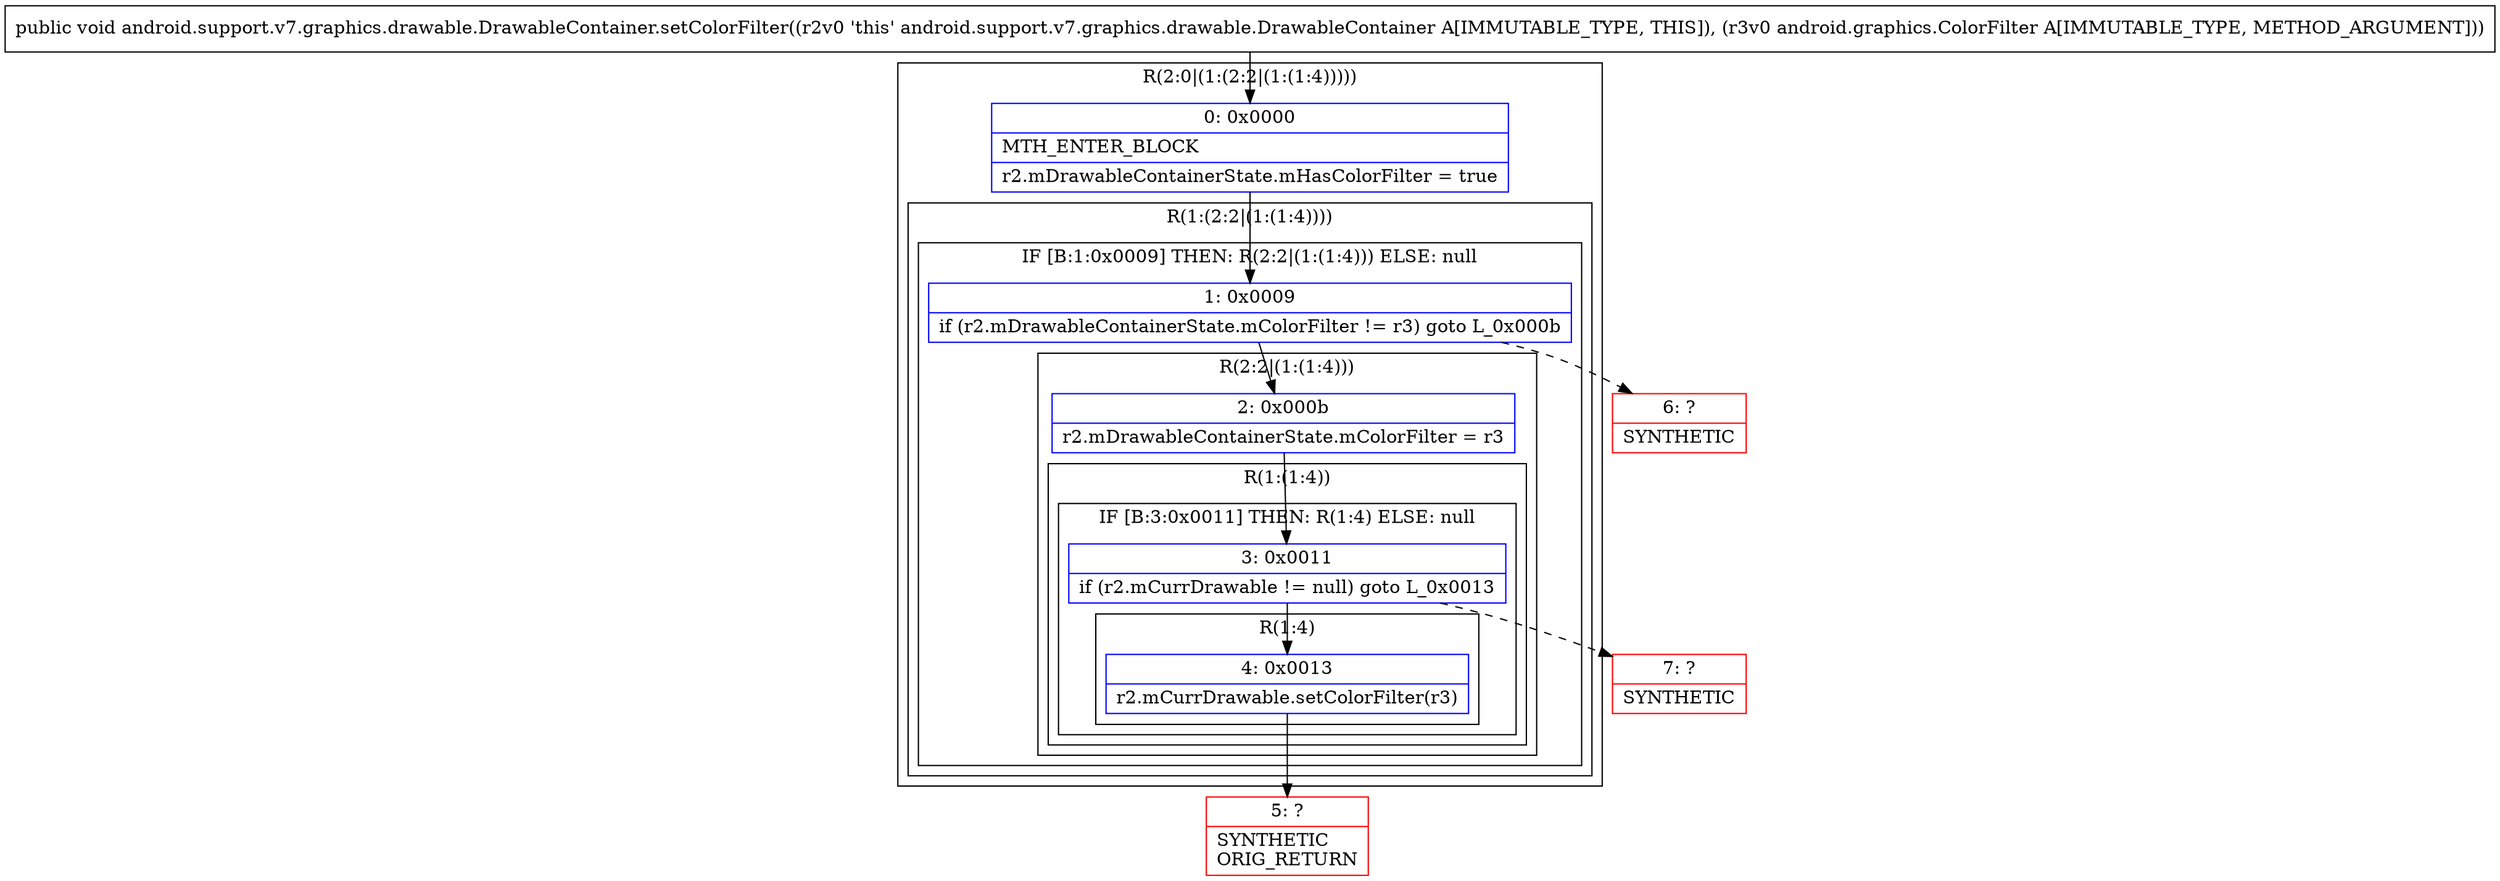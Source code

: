 digraph "CFG forandroid.support.v7.graphics.drawable.DrawableContainer.setColorFilter(Landroid\/graphics\/ColorFilter;)V" {
subgraph cluster_Region_844869593 {
label = "R(2:0|(1:(2:2|(1:(1:4)))))";
node [shape=record,color=blue];
Node_0 [shape=record,label="{0\:\ 0x0000|MTH_ENTER_BLOCK\l|r2.mDrawableContainerState.mHasColorFilter = true\l}"];
subgraph cluster_Region_1120492381 {
label = "R(1:(2:2|(1:(1:4))))";
node [shape=record,color=blue];
subgraph cluster_IfRegion_1255896247 {
label = "IF [B:1:0x0009] THEN: R(2:2|(1:(1:4))) ELSE: null";
node [shape=record,color=blue];
Node_1 [shape=record,label="{1\:\ 0x0009|if (r2.mDrawableContainerState.mColorFilter != r3) goto L_0x000b\l}"];
subgraph cluster_Region_1637260575 {
label = "R(2:2|(1:(1:4)))";
node [shape=record,color=blue];
Node_2 [shape=record,label="{2\:\ 0x000b|r2.mDrawableContainerState.mColorFilter = r3\l}"];
subgraph cluster_Region_249353107 {
label = "R(1:(1:4))";
node [shape=record,color=blue];
subgraph cluster_IfRegion_105345702 {
label = "IF [B:3:0x0011] THEN: R(1:4) ELSE: null";
node [shape=record,color=blue];
Node_3 [shape=record,label="{3\:\ 0x0011|if (r2.mCurrDrawable != null) goto L_0x0013\l}"];
subgraph cluster_Region_388550677 {
label = "R(1:4)";
node [shape=record,color=blue];
Node_4 [shape=record,label="{4\:\ 0x0013|r2.mCurrDrawable.setColorFilter(r3)\l}"];
}
}
}
}
}
}
}
Node_5 [shape=record,color=red,label="{5\:\ ?|SYNTHETIC\lORIG_RETURN\l}"];
Node_6 [shape=record,color=red,label="{6\:\ ?|SYNTHETIC\l}"];
Node_7 [shape=record,color=red,label="{7\:\ ?|SYNTHETIC\l}"];
MethodNode[shape=record,label="{public void android.support.v7.graphics.drawable.DrawableContainer.setColorFilter((r2v0 'this' android.support.v7.graphics.drawable.DrawableContainer A[IMMUTABLE_TYPE, THIS]), (r3v0 android.graphics.ColorFilter A[IMMUTABLE_TYPE, METHOD_ARGUMENT])) }"];
MethodNode -> Node_0;
Node_0 -> Node_1;
Node_1 -> Node_2;
Node_1 -> Node_6[style=dashed];
Node_2 -> Node_3;
Node_3 -> Node_4;
Node_3 -> Node_7[style=dashed];
Node_4 -> Node_5;
}

